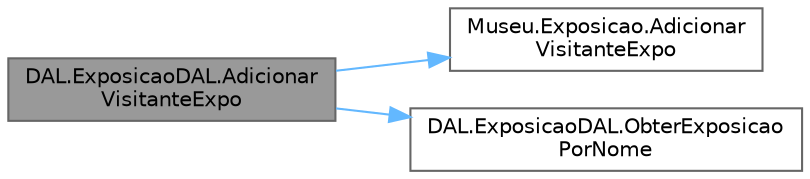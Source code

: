 digraph "DAL.ExposicaoDAL.AdicionarVisitanteExpo"
{
 // LATEX_PDF_SIZE
  bgcolor="transparent";
  edge [fontname=Helvetica,fontsize=10,labelfontname=Helvetica,labelfontsize=10];
  node [fontname=Helvetica,fontsize=10,shape=box,height=0.2,width=0.4];
  rankdir="LR";
  Node1 [id="Node000001",label="DAL.ExposicaoDAL.Adicionar\lVisitanteExpo",height=0.2,width=0.4,color="gray40", fillcolor="grey60", style="filled", fontcolor="black",tooltip=" "];
  Node1 -> Node2 [id="edge1_Node000001_Node000002",color="steelblue1",style="solid",tooltip=" "];
  Node2 [id="Node000002",label="Museu.Exposicao.Adicionar\lVisitanteExpo",height=0.2,width=0.4,color="grey40", fillcolor="white", style="filled",URL="$class_museu_1_1_exposicao.html#af1e4d82b153c911fc343bea1e165adf0",tooltip=" "];
  Node1 -> Node3 [id="edge2_Node000001_Node000003",color="steelblue1",style="solid",tooltip=" "];
  Node3 [id="Node000003",label="DAL.ExposicaoDAL.ObterExposicao\lPorNome",height=0.2,width=0.4,color="grey40", fillcolor="white", style="filled",URL="$class_d_a_l_1_1_exposicao_d_a_l.html#a4de3b86524935cb50653d5774ee33f08",tooltip="Obtém uma exposição pelo seu nome."];
}
